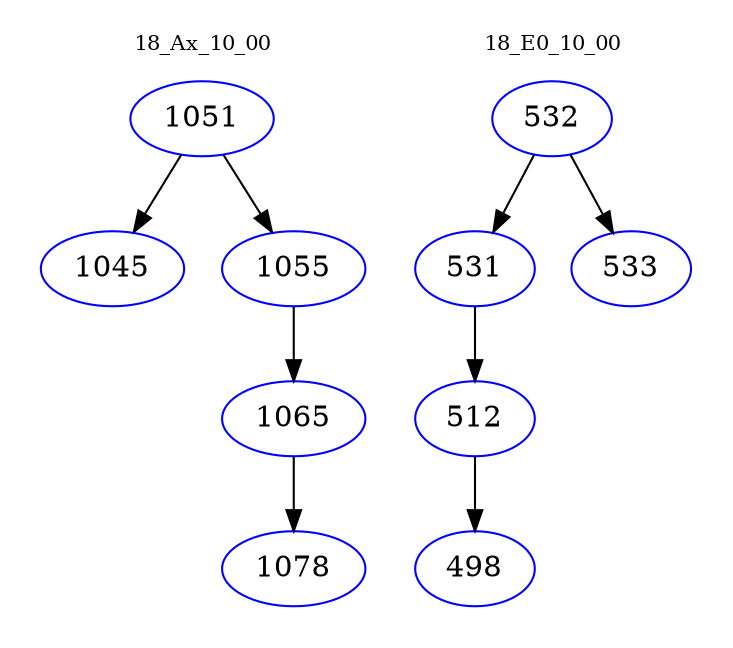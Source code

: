 digraph{
subgraph cluster_0 {
color = white
label = "18_Ax_10_00";
fontsize=10;
T0_1051 [label="1051", color="blue"]
T0_1051 -> T0_1045 [color="black"]
T0_1045 [label="1045", color="blue"]
T0_1051 -> T0_1055 [color="black"]
T0_1055 [label="1055", color="blue"]
T0_1055 -> T0_1065 [color="black"]
T0_1065 [label="1065", color="blue"]
T0_1065 -> T0_1078 [color="black"]
T0_1078 [label="1078", color="blue"]
}
subgraph cluster_1 {
color = white
label = "18_E0_10_00";
fontsize=10;
T1_532 [label="532", color="blue"]
T1_532 -> T1_531 [color="black"]
T1_531 [label="531", color="blue"]
T1_531 -> T1_512 [color="black"]
T1_512 [label="512", color="blue"]
T1_512 -> T1_498 [color="black"]
T1_498 [label="498", color="blue"]
T1_532 -> T1_533 [color="black"]
T1_533 [label="533", color="blue"]
}
}
